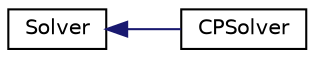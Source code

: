 digraph "Graphical Class Hierarchy"
{
  edge [fontname="Helvetica",fontsize="10",labelfontname="Helvetica",labelfontsize="10"];
  node [fontname="Helvetica",fontsize="10",shape=record];
  rankdir="LR";
  Node1 [label="Solver",height=0.2,width=0.4,color="black", fillcolor="white", style="filled",URL="$d6/d8d/class_solver.html"];
  Node1 -> Node2 [dir="back",color="midnightblue",fontsize="10",style="solid",fontname="Helvetica"];
  Node2 [label="CPSolver",height=0.2,width=0.4,color="black", fillcolor="white", style="filled",URL="$de/ddf/class_c_p_solver.html"];
}
